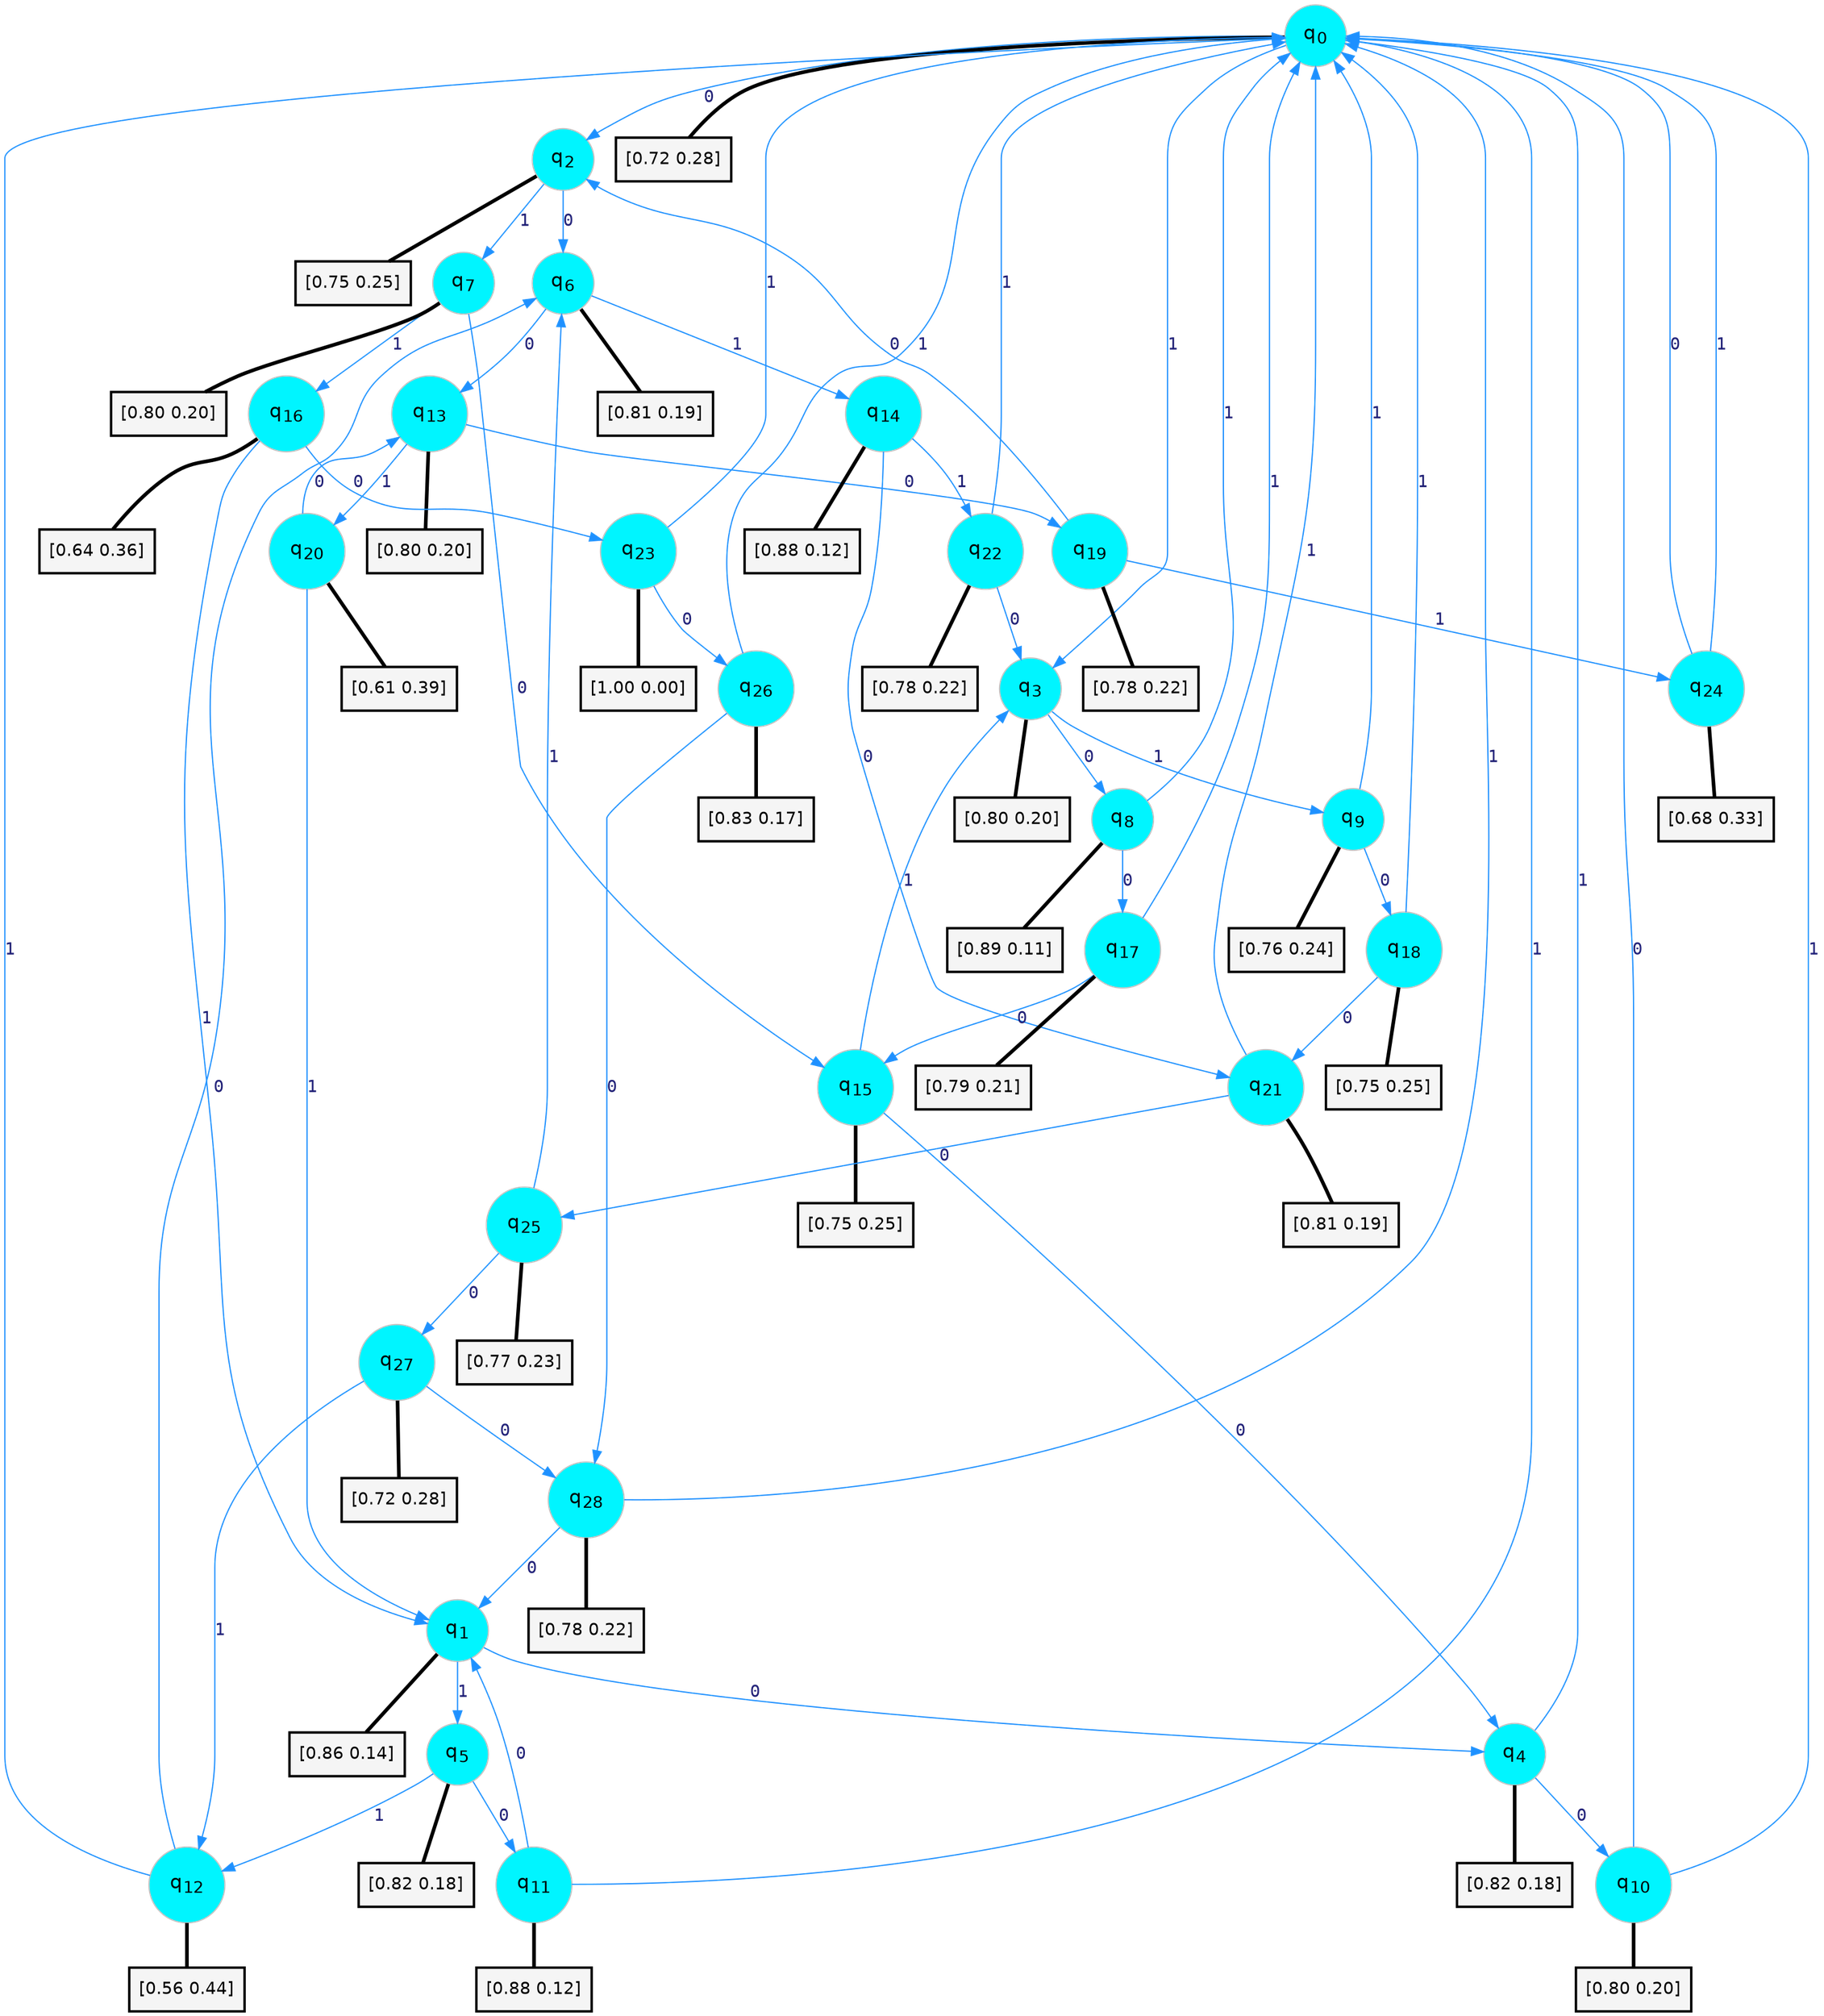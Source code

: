 digraph G {
graph [
bgcolor=transparent, dpi=300, rankdir=TD, size="40,25"];
node [
color=gray, fillcolor=turquoise1, fontcolor=black, fontname=Helvetica, fontsize=16, fontweight=bold, shape=circle, style=filled];
edge [
arrowsize=1, color=dodgerblue1, fontcolor=midnightblue, fontname=courier, fontweight=bold, penwidth=1, style=solid, weight=20];
0[label=<q<SUB>0</SUB>>];
1[label=<q<SUB>1</SUB>>];
2[label=<q<SUB>2</SUB>>];
3[label=<q<SUB>3</SUB>>];
4[label=<q<SUB>4</SUB>>];
5[label=<q<SUB>5</SUB>>];
6[label=<q<SUB>6</SUB>>];
7[label=<q<SUB>7</SUB>>];
8[label=<q<SUB>8</SUB>>];
9[label=<q<SUB>9</SUB>>];
10[label=<q<SUB>10</SUB>>];
11[label=<q<SUB>11</SUB>>];
12[label=<q<SUB>12</SUB>>];
13[label=<q<SUB>13</SUB>>];
14[label=<q<SUB>14</SUB>>];
15[label=<q<SUB>15</SUB>>];
16[label=<q<SUB>16</SUB>>];
17[label=<q<SUB>17</SUB>>];
18[label=<q<SUB>18</SUB>>];
19[label=<q<SUB>19</SUB>>];
20[label=<q<SUB>20</SUB>>];
21[label=<q<SUB>21</SUB>>];
22[label=<q<SUB>22</SUB>>];
23[label=<q<SUB>23</SUB>>];
24[label=<q<SUB>24</SUB>>];
25[label=<q<SUB>25</SUB>>];
26[label=<q<SUB>26</SUB>>];
27[label=<q<SUB>27</SUB>>];
28[label=<q<SUB>28</SUB>>];
29[label="[0.72 0.28]", shape=box,fontcolor=black, fontname=Helvetica, fontsize=14, penwidth=2, fillcolor=whitesmoke,color=black];
30[label="[0.86 0.14]", shape=box,fontcolor=black, fontname=Helvetica, fontsize=14, penwidth=2, fillcolor=whitesmoke,color=black];
31[label="[0.75 0.25]", shape=box,fontcolor=black, fontname=Helvetica, fontsize=14, penwidth=2, fillcolor=whitesmoke,color=black];
32[label="[0.80 0.20]", shape=box,fontcolor=black, fontname=Helvetica, fontsize=14, penwidth=2, fillcolor=whitesmoke,color=black];
33[label="[0.82 0.18]", shape=box,fontcolor=black, fontname=Helvetica, fontsize=14, penwidth=2, fillcolor=whitesmoke,color=black];
34[label="[0.82 0.18]", shape=box,fontcolor=black, fontname=Helvetica, fontsize=14, penwidth=2, fillcolor=whitesmoke,color=black];
35[label="[0.81 0.19]", shape=box,fontcolor=black, fontname=Helvetica, fontsize=14, penwidth=2, fillcolor=whitesmoke,color=black];
36[label="[0.80 0.20]", shape=box,fontcolor=black, fontname=Helvetica, fontsize=14, penwidth=2, fillcolor=whitesmoke,color=black];
37[label="[0.89 0.11]", shape=box,fontcolor=black, fontname=Helvetica, fontsize=14, penwidth=2, fillcolor=whitesmoke,color=black];
38[label="[0.76 0.24]", shape=box,fontcolor=black, fontname=Helvetica, fontsize=14, penwidth=2, fillcolor=whitesmoke,color=black];
39[label="[0.80 0.20]", shape=box,fontcolor=black, fontname=Helvetica, fontsize=14, penwidth=2, fillcolor=whitesmoke,color=black];
40[label="[0.88 0.12]", shape=box,fontcolor=black, fontname=Helvetica, fontsize=14, penwidth=2, fillcolor=whitesmoke,color=black];
41[label="[0.56 0.44]", shape=box,fontcolor=black, fontname=Helvetica, fontsize=14, penwidth=2, fillcolor=whitesmoke,color=black];
42[label="[0.80 0.20]", shape=box,fontcolor=black, fontname=Helvetica, fontsize=14, penwidth=2, fillcolor=whitesmoke,color=black];
43[label="[0.88 0.12]", shape=box,fontcolor=black, fontname=Helvetica, fontsize=14, penwidth=2, fillcolor=whitesmoke,color=black];
44[label="[0.75 0.25]", shape=box,fontcolor=black, fontname=Helvetica, fontsize=14, penwidth=2, fillcolor=whitesmoke,color=black];
45[label="[0.64 0.36]", shape=box,fontcolor=black, fontname=Helvetica, fontsize=14, penwidth=2, fillcolor=whitesmoke,color=black];
46[label="[0.79 0.21]", shape=box,fontcolor=black, fontname=Helvetica, fontsize=14, penwidth=2, fillcolor=whitesmoke,color=black];
47[label="[0.75 0.25]", shape=box,fontcolor=black, fontname=Helvetica, fontsize=14, penwidth=2, fillcolor=whitesmoke,color=black];
48[label="[0.78 0.22]", shape=box,fontcolor=black, fontname=Helvetica, fontsize=14, penwidth=2, fillcolor=whitesmoke,color=black];
49[label="[0.61 0.39]", shape=box,fontcolor=black, fontname=Helvetica, fontsize=14, penwidth=2, fillcolor=whitesmoke,color=black];
50[label="[0.81 0.19]", shape=box,fontcolor=black, fontname=Helvetica, fontsize=14, penwidth=2, fillcolor=whitesmoke,color=black];
51[label="[0.78 0.22]", shape=box,fontcolor=black, fontname=Helvetica, fontsize=14, penwidth=2, fillcolor=whitesmoke,color=black];
52[label="[1.00 0.00]", shape=box,fontcolor=black, fontname=Helvetica, fontsize=14, penwidth=2, fillcolor=whitesmoke,color=black];
53[label="[0.68 0.33]", shape=box,fontcolor=black, fontname=Helvetica, fontsize=14, penwidth=2, fillcolor=whitesmoke,color=black];
54[label="[0.77 0.23]", shape=box,fontcolor=black, fontname=Helvetica, fontsize=14, penwidth=2, fillcolor=whitesmoke,color=black];
55[label="[0.83 0.17]", shape=box,fontcolor=black, fontname=Helvetica, fontsize=14, penwidth=2, fillcolor=whitesmoke,color=black];
56[label="[0.72 0.28]", shape=box,fontcolor=black, fontname=Helvetica, fontsize=14, penwidth=2, fillcolor=whitesmoke,color=black];
57[label="[0.78 0.22]", shape=box,fontcolor=black, fontname=Helvetica, fontsize=14, penwidth=2, fillcolor=whitesmoke,color=black];
0->2 [label=0];
0->3 [label=1];
0->29 [arrowhead=none, penwidth=3,color=black];
1->4 [label=0];
1->5 [label=1];
1->30 [arrowhead=none, penwidth=3,color=black];
2->6 [label=0];
2->7 [label=1];
2->31 [arrowhead=none, penwidth=3,color=black];
3->8 [label=0];
3->9 [label=1];
3->32 [arrowhead=none, penwidth=3,color=black];
4->10 [label=0];
4->0 [label=1];
4->33 [arrowhead=none, penwidth=3,color=black];
5->11 [label=0];
5->12 [label=1];
5->34 [arrowhead=none, penwidth=3,color=black];
6->13 [label=0];
6->14 [label=1];
6->35 [arrowhead=none, penwidth=3,color=black];
7->15 [label=0];
7->16 [label=1];
7->36 [arrowhead=none, penwidth=3,color=black];
8->17 [label=0];
8->0 [label=1];
8->37 [arrowhead=none, penwidth=3,color=black];
9->18 [label=0];
9->0 [label=1];
9->38 [arrowhead=none, penwidth=3,color=black];
10->0 [label=0];
10->0 [label=1];
10->39 [arrowhead=none, penwidth=3,color=black];
11->1 [label=0];
11->0 [label=1];
11->40 [arrowhead=none, penwidth=3,color=black];
12->6 [label=0];
12->0 [label=1];
12->41 [arrowhead=none, penwidth=3,color=black];
13->19 [label=0];
13->20 [label=1];
13->42 [arrowhead=none, penwidth=3,color=black];
14->21 [label=0];
14->22 [label=1];
14->43 [arrowhead=none, penwidth=3,color=black];
15->4 [label=0];
15->3 [label=1];
15->44 [arrowhead=none, penwidth=3,color=black];
16->23 [label=0];
16->1 [label=1];
16->45 [arrowhead=none, penwidth=3,color=black];
17->15 [label=0];
17->0 [label=1];
17->46 [arrowhead=none, penwidth=3,color=black];
18->21 [label=0];
18->0 [label=1];
18->47 [arrowhead=none, penwidth=3,color=black];
19->2 [label=0];
19->24 [label=1];
19->48 [arrowhead=none, penwidth=3,color=black];
20->13 [label=0];
20->1 [label=1];
20->49 [arrowhead=none, penwidth=3,color=black];
21->25 [label=0];
21->0 [label=1];
21->50 [arrowhead=none, penwidth=3,color=black];
22->3 [label=0];
22->0 [label=1];
22->51 [arrowhead=none, penwidth=3,color=black];
23->26 [label=0];
23->0 [label=1];
23->52 [arrowhead=none, penwidth=3,color=black];
24->0 [label=0];
24->0 [label=1];
24->53 [arrowhead=none, penwidth=3,color=black];
25->27 [label=0];
25->6 [label=1];
25->54 [arrowhead=none, penwidth=3,color=black];
26->28 [label=0];
26->0 [label=1];
26->55 [arrowhead=none, penwidth=3,color=black];
27->28 [label=0];
27->12 [label=1];
27->56 [arrowhead=none, penwidth=3,color=black];
28->1 [label=0];
28->0 [label=1];
28->57 [arrowhead=none, penwidth=3,color=black];
}
